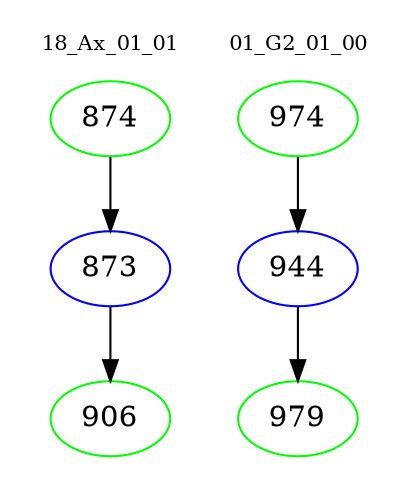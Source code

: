digraph{
subgraph cluster_0 {
color = white
label = "18_Ax_01_01";
fontsize=10;
T0_874 [label="874", color="green"]
T0_874 -> T0_873 [color="black"]
T0_873 [label="873", color="blue"]
T0_873 -> T0_906 [color="black"]
T0_906 [label="906", color="green"]
}
subgraph cluster_1 {
color = white
label = "01_G2_01_00";
fontsize=10;
T1_974 [label="974", color="green"]
T1_974 -> T1_944 [color="black"]
T1_944 [label="944", color="blue"]
T1_944 -> T1_979 [color="black"]
T1_979 [label="979", color="green"]
}
}
